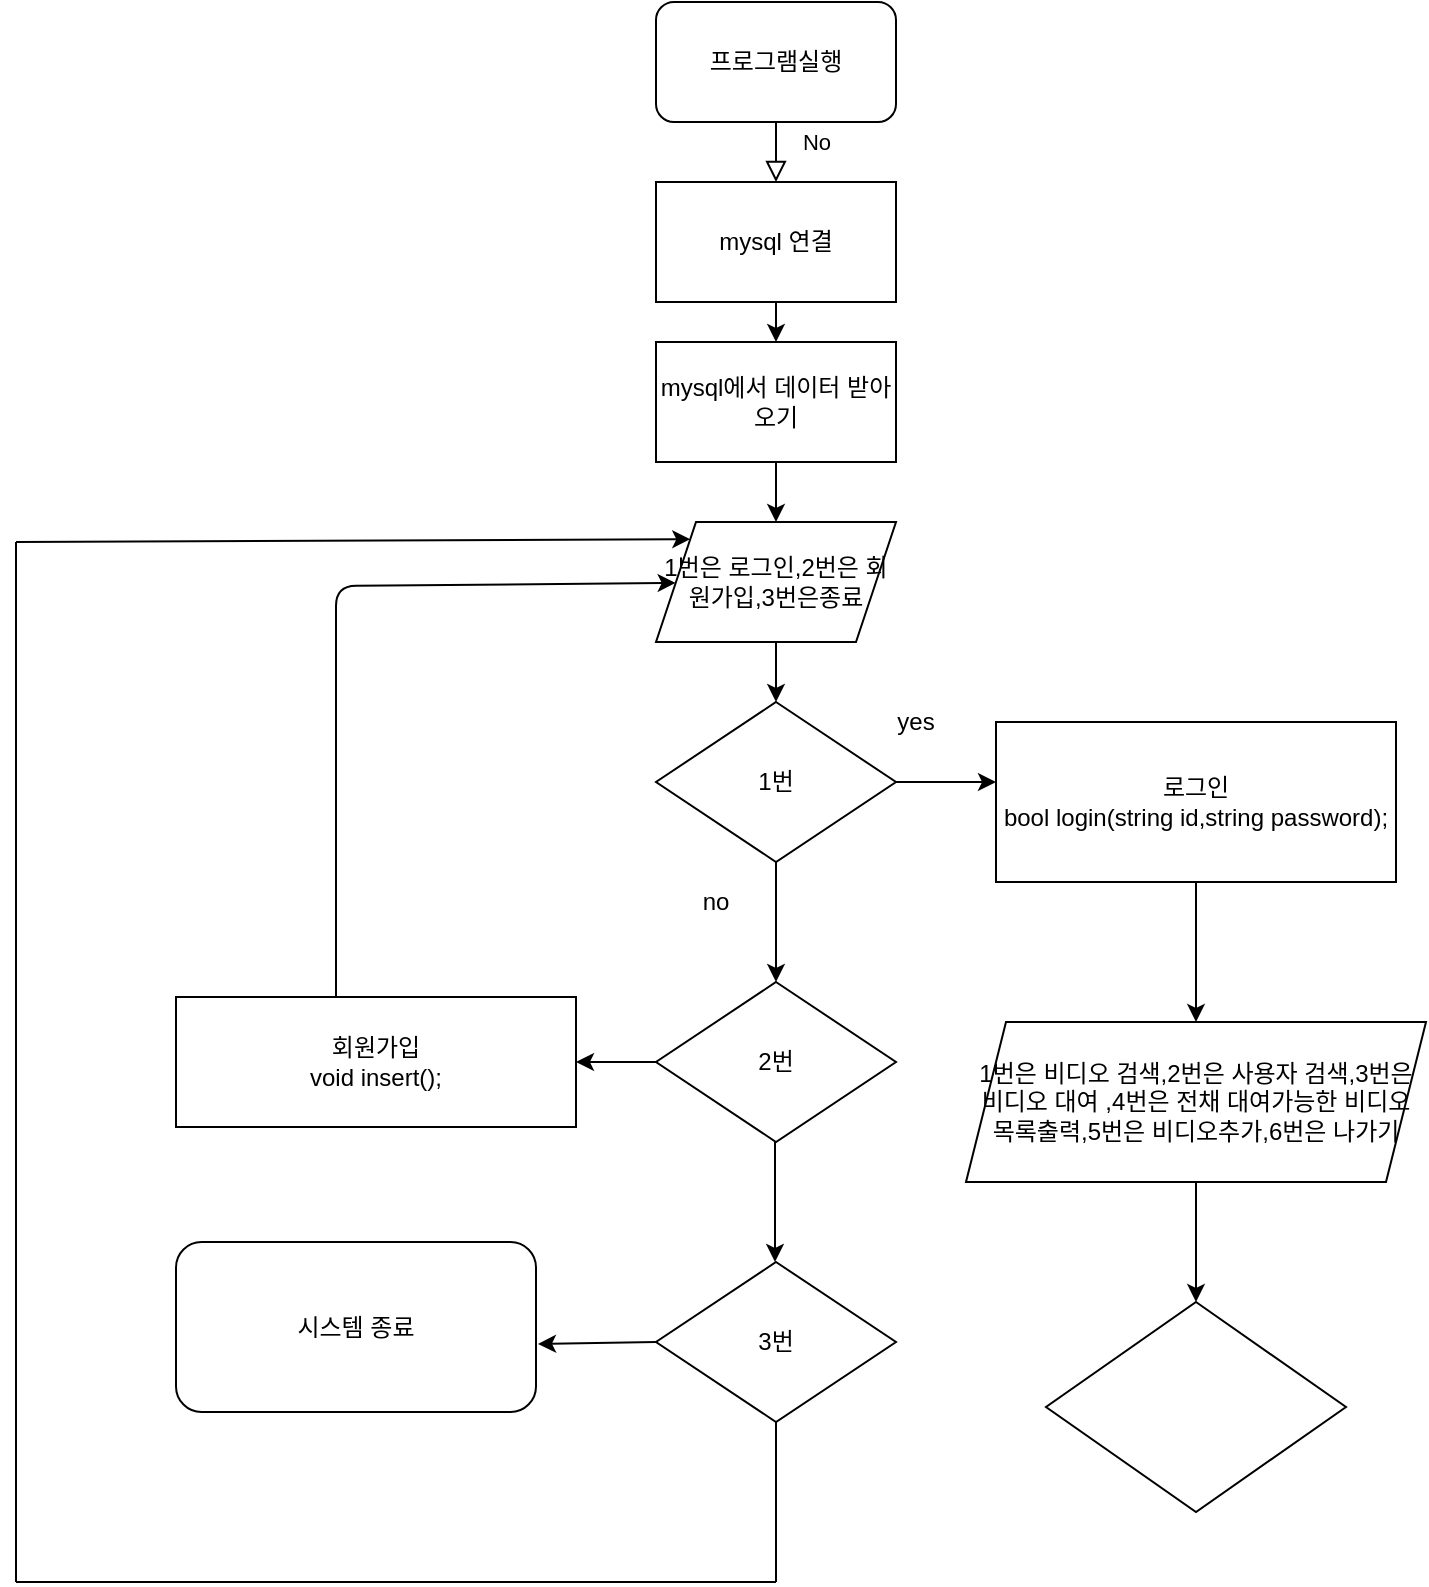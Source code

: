 <mxfile version="13.8.5" type="github">
  <diagram id="C5RBs43oDa-KdzZeNtuy" name="Page-1">
    <mxGraphModel dx="1422" dy="762" grid="1" gridSize="10" guides="1" tooltips="1" connect="1" arrows="1" fold="1" page="1" pageScale="1" pageWidth="1200" pageHeight="1920" math="0" shadow="0">
      <root>
        <mxCell id="WIyWlLk6GJQsqaUBKTNV-0" />
        <mxCell id="WIyWlLk6GJQsqaUBKTNV-1" parent="WIyWlLk6GJQsqaUBKTNV-0" />
        <mxCell id="WIyWlLk6GJQsqaUBKTNV-8" value="No" style="rounded=0;html=1;jettySize=auto;orthogonalLoop=1;fontSize=11;endArrow=block;endFill=0;endSize=8;strokeWidth=1;shadow=0;labelBackgroundColor=none;edgeStyle=orthogonalEdgeStyle;" parent="WIyWlLk6GJQsqaUBKTNV-1" edge="1">
          <mxGeometry x="0.333" y="20" relative="1" as="geometry">
            <mxPoint as="offset" />
            <mxPoint x="420" y="40" as="sourcePoint" />
            <mxPoint x="420" y="100" as="targetPoint" />
            <Array as="points">
              <mxPoint x="420" y="60" />
              <mxPoint x="420" y="60" />
            </Array>
          </mxGeometry>
        </mxCell>
        <mxCell id="8dyUEaJClcj9uAZ_qfU--0" value="프로그램실행" style="rounded=1;whiteSpace=wrap;html=1;" parent="WIyWlLk6GJQsqaUBKTNV-1" vertex="1">
          <mxGeometry x="360" y="10" width="120" height="60" as="geometry" />
        </mxCell>
        <mxCell id="8dyUEaJClcj9uAZ_qfU--2" value="&lt;span&gt;mysql 연결&lt;/span&gt;" style="rounded=0;whiteSpace=wrap;html=1;" parent="WIyWlLk6GJQsqaUBKTNV-1" vertex="1">
          <mxGeometry x="360" y="100" width="120" height="60" as="geometry" />
        </mxCell>
        <mxCell id="8dyUEaJClcj9uAZ_qfU--4" value="1번" style="rhombus;whiteSpace=wrap;html=1;" parent="WIyWlLk6GJQsqaUBKTNV-1" vertex="1">
          <mxGeometry x="360" y="360" width="120" height="80" as="geometry" />
        </mxCell>
        <mxCell id="8dyUEaJClcj9uAZ_qfU--5" value="" style="endArrow=classic;html=1;exitX=0.5;exitY=1;exitDx=0;exitDy=0;entryX=0.5;entryY=0;entryDx=0;entryDy=0;" parent="WIyWlLk6GJQsqaUBKTNV-1" target="8dyUEaJClcj9uAZ_qfU--19" edge="1">
          <mxGeometry width="50" height="50" relative="1" as="geometry">
            <mxPoint x="420" y="240" as="sourcePoint" />
            <mxPoint x="420" y="290" as="targetPoint" />
          </mxGeometry>
        </mxCell>
        <mxCell id="8dyUEaJClcj9uAZ_qfU--6" value="" style="endArrow=classic;html=1;entryX=0.5;entryY=0;entryDx=0;entryDy=0;" parent="WIyWlLk6GJQsqaUBKTNV-1" source="8dyUEaJClcj9uAZ_qfU--4" edge="1">
          <mxGeometry width="50" height="50" relative="1" as="geometry">
            <mxPoint x="390" y="570" as="sourcePoint" />
            <mxPoint x="420" y="500" as="targetPoint" />
          </mxGeometry>
        </mxCell>
        <mxCell id="8dyUEaJClcj9uAZ_qfU--7" value="yes" style="text;html=1;strokeColor=none;fillColor=none;align=center;verticalAlign=middle;whiteSpace=wrap;rounded=0;" parent="WIyWlLk6GJQsqaUBKTNV-1" vertex="1">
          <mxGeometry x="470" y="360" width="40" height="20" as="geometry" />
        </mxCell>
        <mxCell id="8dyUEaJClcj9uAZ_qfU--18" value="" style="endArrow=classic;html=1;entryX=0;entryY=0.5;entryDx=0;entryDy=0;exitX=1;exitY=0.5;exitDx=0;exitDy=0;" parent="WIyWlLk6GJQsqaUBKTNV-1" source="8dyUEaJClcj9uAZ_qfU--4" edge="1">
          <mxGeometry width="50" height="50" relative="1" as="geometry">
            <mxPoint x="410" y="390" as="sourcePoint" />
            <mxPoint x="530" y="400" as="targetPoint" />
          </mxGeometry>
        </mxCell>
        <mxCell id="8dyUEaJClcj9uAZ_qfU--19" value="1번은 로그인,2번은 회원가입,3번은종료" style="shape=parallelogram;perimeter=parallelogramPerimeter;whiteSpace=wrap;html=1;fixedSize=1;" parent="WIyWlLk6GJQsqaUBKTNV-1" vertex="1">
          <mxGeometry x="360" y="270" width="120" height="60" as="geometry" />
        </mxCell>
        <mxCell id="8dyUEaJClcj9uAZ_qfU--20" value="" style="endArrow=classic;html=1;exitX=0.5;exitY=1;exitDx=0;exitDy=0;" parent="WIyWlLk6GJQsqaUBKTNV-1" source="8dyUEaJClcj9uAZ_qfU--19" target="8dyUEaJClcj9uAZ_qfU--4" edge="1">
          <mxGeometry width="50" height="50" relative="1" as="geometry">
            <mxPoint x="410" y="460" as="sourcePoint" />
            <mxPoint x="460" y="410" as="targetPoint" />
          </mxGeometry>
        </mxCell>
        <mxCell id="iZX8KWnMVRX385ZQnTXK-3" value="2번" style="rhombus;whiteSpace=wrap;html=1;" parent="WIyWlLk6GJQsqaUBKTNV-1" vertex="1">
          <mxGeometry x="360" y="500" width="120" height="80" as="geometry" />
        </mxCell>
        <mxCell id="iZX8KWnMVRX385ZQnTXK-4" value="로그인&lt;br&gt;bool login(string id,string password);" style="rounded=0;whiteSpace=wrap;html=1;" parent="WIyWlLk6GJQsqaUBKTNV-1" vertex="1">
          <mxGeometry x="530" y="370" width="200" height="80" as="geometry" />
        </mxCell>
        <mxCell id="iZX8KWnMVRX385ZQnTXK-5" value="no" style="text;html=1;strokeColor=none;fillColor=none;align=center;verticalAlign=middle;whiteSpace=wrap;rounded=0;" parent="WIyWlLk6GJQsqaUBKTNV-1" vertex="1">
          <mxGeometry x="370" y="450" width="40" height="20" as="geometry" />
        </mxCell>
        <mxCell id="iZX8KWnMVRX385ZQnTXK-6" value="" style="endArrow=classic;html=1;exitX=0;exitY=0.5;exitDx=0;exitDy=0;entryX=1;entryY=0.5;entryDx=0;entryDy=0;" parent="WIyWlLk6GJQsqaUBKTNV-1" source="iZX8KWnMVRX385ZQnTXK-3" target="iZX8KWnMVRX385ZQnTXK-7" edge="1">
          <mxGeometry width="50" height="50" relative="1" as="geometry">
            <mxPoint x="510" y="500" as="sourcePoint" />
            <mxPoint x="530" y="540" as="targetPoint" />
          </mxGeometry>
        </mxCell>
        <mxCell id="iZX8KWnMVRX385ZQnTXK-7" value="회원가입&lt;br&gt;void insert();" style="rounded=0;whiteSpace=wrap;html=1;" parent="WIyWlLk6GJQsqaUBKTNV-1" vertex="1">
          <mxGeometry x="120" y="507.5" width="200" height="65" as="geometry" />
        </mxCell>
        <mxCell id="iZX8KWnMVRX385ZQnTXK-8" value="" style="endArrow=classic;html=1;entryX=0.5;entryY=0;entryDx=0;entryDy=0;" parent="WIyWlLk6GJQsqaUBKTNV-1" edge="1">
          <mxGeometry width="50" height="50" relative="1" as="geometry">
            <mxPoint x="419.5" y="580" as="sourcePoint" />
            <mxPoint x="419.5" y="640" as="targetPoint" />
          </mxGeometry>
        </mxCell>
        <mxCell id="iZX8KWnMVRX385ZQnTXK-9" value="3번" style="rhombus;whiteSpace=wrap;html=1;" parent="WIyWlLk6GJQsqaUBKTNV-1" vertex="1">
          <mxGeometry x="360" y="640" width="120" height="80" as="geometry" />
        </mxCell>
        <mxCell id="iZX8KWnMVRX385ZQnTXK-10" value="시스템 종료" style="rounded=1;whiteSpace=wrap;html=1;" parent="WIyWlLk6GJQsqaUBKTNV-1" vertex="1">
          <mxGeometry x="120" y="630" width="180" height="85" as="geometry" />
        </mxCell>
        <mxCell id="iZX8KWnMVRX385ZQnTXK-11" value="" style="endArrow=classic;html=1;exitX=0;exitY=0.5;exitDx=0;exitDy=0;" parent="WIyWlLk6GJQsqaUBKTNV-1" source="iZX8KWnMVRX385ZQnTXK-9" edge="1">
          <mxGeometry width="50" height="50" relative="1" as="geometry">
            <mxPoint x="490" y="550" as="sourcePoint" />
            <mxPoint x="301" y="681" as="targetPoint" />
          </mxGeometry>
        </mxCell>
        <mxCell id="lPXVkHvJ1FRcczWmUwX--6" value="" style="endArrow=classic;html=1;" parent="WIyWlLk6GJQsqaUBKTNV-1" target="8dyUEaJClcj9uAZ_qfU--19" edge="1">
          <mxGeometry width="50" height="50" relative="1" as="geometry">
            <mxPoint x="200" y="507.5" as="sourcePoint" />
            <mxPoint x="200" y="100" as="targetPoint" />
            <Array as="points">
              <mxPoint x="200" y="302" />
            </Array>
          </mxGeometry>
        </mxCell>
        <mxCell id="lPXVkHvJ1FRcczWmUwX--7" value="" style="endArrow=none;html=1;entryX=0.5;entryY=1;entryDx=0;entryDy=0;" parent="WIyWlLk6GJQsqaUBKTNV-1" target="iZX8KWnMVRX385ZQnTXK-9" edge="1">
          <mxGeometry width="50" height="50" relative="1" as="geometry">
            <mxPoint x="420" y="800" as="sourcePoint" />
            <mxPoint x="520" y="770" as="targetPoint" />
          </mxGeometry>
        </mxCell>
        <mxCell id="lPXVkHvJ1FRcczWmUwX--8" value="" style="endArrow=none;html=1;" parent="WIyWlLk6GJQsqaUBKTNV-1" edge="1">
          <mxGeometry width="50" height="50" relative="1" as="geometry">
            <mxPoint x="40" y="800" as="sourcePoint" />
            <mxPoint x="420" y="800" as="targetPoint" />
          </mxGeometry>
        </mxCell>
        <mxCell id="lPXVkHvJ1FRcczWmUwX--9" value="" style="endArrow=none;html=1;" parent="WIyWlLk6GJQsqaUBKTNV-1" edge="1">
          <mxGeometry width="50" height="50" relative="1" as="geometry">
            <mxPoint x="40" y="800" as="sourcePoint" />
            <mxPoint x="40" y="280" as="targetPoint" />
          </mxGeometry>
        </mxCell>
        <mxCell id="lPXVkHvJ1FRcczWmUwX--10" value="" style="endArrow=classic;html=1;entryX=0;entryY=0;entryDx=0;entryDy=0;" parent="WIyWlLk6GJQsqaUBKTNV-1" target="8dyUEaJClcj9uAZ_qfU--19" edge="1">
          <mxGeometry width="50" height="50" relative="1" as="geometry">
            <mxPoint x="40" y="280" as="sourcePoint" />
            <mxPoint x="90" y="230" as="targetPoint" />
          </mxGeometry>
        </mxCell>
        <mxCell id="lPXVkHvJ1FRcczWmUwX--11" value="" style="endArrow=classic;html=1;exitX=0.5;exitY=1;exitDx=0;exitDy=0;" parent="WIyWlLk6GJQsqaUBKTNV-1" source="iZX8KWnMVRX385ZQnTXK-4" edge="1">
          <mxGeometry width="50" height="50" relative="1" as="geometry">
            <mxPoint x="680" y="550" as="sourcePoint" />
            <mxPoint x="630" y="520" as="targetPoint" />
          </mxGeometry>
        </mxCell>
        <mxCell id="lPXVkHvJ1FRcczWmUwX--12" value="" style="rhombus;whiteSpace=wrap;html=1;" parent="WIyWlLk6GJQsqaUBKTNV-1" vertex="1">
          <mxGeometry x="555" y="660" width="150" height="105" as="geometry" />
        </mxCell>
        <mxCell id="lPXVkHvJ1FRcczWmUwX--13" value="1번은 비디오 검색,2번은 사용자 검색,3번은 비디오 대여 ,4번은 전채 대여가능한 비디오 목록출력,5번은 비디오추가,6번은 나가기" style="shape=parallelogram;perimeter=parallelogramPerimeter;whiteSpace=wrap;html=1;fixedSize=1;" parent="WIyWlLk6GJQsqaUBKTNV-1" vertex="1">
          <mxGeometry x="515" y="520" width="230" height="80" as="geometry" />
        </mxCell>
        <mxCell id="lPXVkHvJ1FRcczWmUwX--14" value="" style="endArrow=classic;html=1;entryX=0.5;entryY=0;entryDx=0;entryDy=0;exitX=0.5;exitY=1;exitDx=0;exitDy=0;" parent="WIyWlLk6GJQsqaUBKTNV-1" source="lPXVkHvJ1FRcczWmUwX--13" target="lPXVkHvJ1FRcczWmUwX--12" edge="1">
          <mxGeometry width="50" height="50" relative="1" as="geometry">
            <mxPoint x="630" y="610" as="sourcePoint" />
            <mxPoint x="680" y="530" as="targetPoint" />
          </mxGeometry>
        </mxCell>
        <mxCell id="ZVifMxlsPe1NLRu8LXG8-0" value="" style="endArrow=classic;html=1;exitX=0.5;exitY=1;exitDx=0;exitDy=0;" edge="1" parent="WIyWlLk6GJQsqaUBKTNV-1" source="8dyUEaJClcj9uAZ_qfU--2">
          <mxGeometry width="50" height="50" relative="1" as="geometry">
            <mxPoint x="570" y="320" as="sourcePoint" />
            <mxPoint x="420" y="180" as="targetPoint" />
          </mxGeometry>
        </mxCell>
        <mxCell id="ZVifMxlsPe1NLRu8LXG8-1" value="mysql에서 데이터 받아오기" style="rounded=0;whiteSpace=wrap;html=1;" vertex="1" parent="WIyWlLk6GJQsqaUBKTNV-1">
          <mxGeometry x="360" y="180" width="120" height="60" as="geometry" />
        </mxCell>
      </root>
    </mxGraphModel>
  </diagram>
</mxfile>
